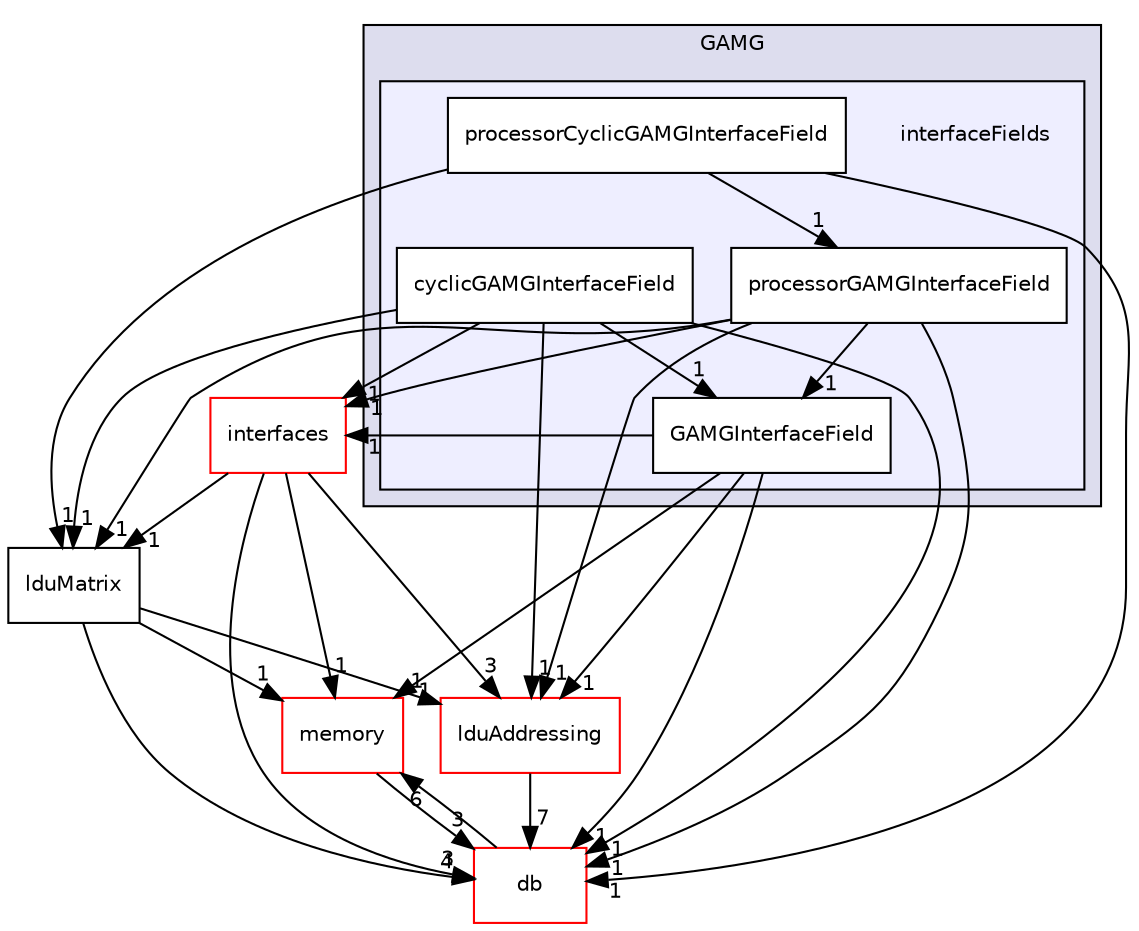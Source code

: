 digraph "src/OpenFOAM/matrices/lduMatrix/solvers/GAMG/interfaceFields" {
  bgcolor=transparent;
  compound=true
  node [ fontsize="10", fontname="Helvetica"];
  edge [ labelfontsize="10", labelfontname="Helvetica"];
  subgraph clusterdir_fd9be80e4ce10132ec26d36b30f21b7d {
    graph [ bgcolor="#ddddee", pencolor="black", label="GAMG" fontname="Helvetica", fontsize="10", URL="dir_fd9be80e4ce10132ec26d36b30f21b7d.html"]
  subgraph clusterdir_b7abb153e8987c9544a572b6404d8f9c {
    graph [ bgcolor="#eeeeff", pencolor="black", label="" URL="dir_b7abb153e8987c9544a572b6404d8f9c.html"];
    dir_b7abb153e8987c9544a572b6404d8f9c [shape=plaintext label="interfaceFields"];
    dir_0add1f03a8745d5c1ec91e22082d447b [shape=box label="cyclicGAMGInterfaceField" color="black" fillcolor="white" style="filled" URL="dir_0add1f03a8745d5c1ec91e22082d447b.html"];
    dir_f0ab06f54e2c4b8370e2b043667f6f6e [shape=box label="GAMGInterfaceField" color="black" fillcolor="white" style="filled" URL="dir_f0ab06f54e2c4b8370e2b043667f6f6e.html"];
    dir_bed6829d3114989523219f02de1a9c8d [shape=box label="processorCyclicGAMGInterfaceField" color="black" fillcolor="white" style="filled" URL="dir_bed6829d3114989523219f02de1a9c8d.html"];
    dir_a26efeeb8ce935076846d3f2281d079b [shape=box label="processorGAMGInterfaceField" color="black" fillcolor="white" style="filled" URL="dir_a26efeeb8ce935076846d3f2281d079b.html"];
  }
  }
  dir_385a22dcc2f7120acb0f1a7a832b3b8d [shape=box label="memory" color="red" URL="dir_385a22dcc2f7120acb0f1a7a832b3b8d.html"];
  dir_354e0e3f4a321ccc8878de612aa38840 [shape=box label="interfaces" color="red" URL="dir_354e0e3f4a321ccc8878de612aa38840.html"];
  dir_63c634f7a7cfd679ac26c67fb30fc32f [shape=box label="db" color="red" URL="dir_63c634f7a7cfd679ac26c67fb30fc32f.html"];
  dir_12547202c65033a69d4e18947f2fbe2a [shape=box label="lduAddressing" color="red" URL="dir_12547202c65033a69d4e18947f2fbe2a.html"];
  dir_1ce70feb2b06c30ebd4091245573b99e [shape=box label="lduMatrix" URL="dir_1ce70feb2b06c30ebd4091245573b99e.html"];
  dir_385a22dcc2f7120acb0f1a7a832b3b8d->dir_63c634f7a7cfd679ac26c67fb30fc32f [headlabel="3", labeldistance=1.5 headhref="dir_002276_002006.html"];
  dir_0add1f03a8745d5c1ec91e22082d447b->dir_354e0e3f4a321ccc8878de612aa38840 [headlabel="1", labeldistance=1.5 headhref="dir_002246_002250.html"];
  dir_0add1f03a8745d5c1ec91e22082d447b->dir_63c634f7a7cfd679ac26c67fb30fc32f [headlabel="1", labeldistance=1.5 headhref="dir_002246_002006.html"];
  dir_0add1f03a8745d5c1ec91e22082d447b->dir_12547202c65033a69d4e18947f2fbe2a [headlabel="1", labeldistance=1.5 headhref="dir_002246_002194.html"];
  dir_0add1f03a8745d5c1ec91e22082d447b->dir_f0ab06f54e2c4b8370e2b043667f6f6e [headlabel="1", labeldistance=1.5 headhref="dir_002246_002247.html"];
  dir_0add1f03a8745d5c1ec91e22082d447b->dir_1ce70feb2b06c30ebd4091245573b99e [headlabel="1", labeldistance=1.5 headhref="dir_002246_002204.html"];
  dir_354e0e3f4a321ccc8878de612aa38840->dir_385a22dcc2f7120acb0f1a7a832b3b8d [headlabel="1", labeldistance=1.5 headhref="dir_002250_002276.html"];
  dir_354e0e3f4a321ccc8878de612aa38840->dir_63c634f7a7cfd679ac26c67fb30fc32f [headlabel="3", labeldistance=1.5 headhref="dir_002250_002006.html"];
  dir_354e0e3f4a321ccc8878de612aa38840->dir_12547202c65033a69d4e18947f2fbe2a [headlabel="3", labeldistance=1.5 headhref="dir_002250_002194.html"];
  dir_354e0e3f4a321ccc8878de612aa38840->dir_1ce70feb2b06c30ebd4091245573b99e [headlabel="1", labeldistance=1.5 headhref="dir_002250_002204.html"];
  dir_63c634f7a7cfd679ac26c67fb30fc32f->dir_385a22dcc2f7120acb0f1a7a832b3b8d [headlabel="6", labeldistance=1.5 headhref="dir_002006_002276.html"];
  dir_bed6829d3114989523219f02de1a9c8d->dir_63c634f7a7cfd679ac26c67fb30fc32f [headlabel="1", labeldistance=1.5 headhref="dir_002248_002006.html"];
  dir_bed6829d3114989523219f02de1a9c8d->dir_a26efeeb8ce935076846d3f2281d079b [headlabel="1", labeldistance=1.5 headhref="dir_002248_002249.html"];
  dir_bed6829d3114989523219f02de1a9c8d->dir_1ce70feb2b06c30ebd4091245573b99e [headlabel="1", labeldistance=1.5 headhref="dir_002248_002204.html"];
  dir_12547202c65033a69d4e18947f2fbe2a->dir_63c634f7a7cfd679ac26c67fb30fc32f [headlabel="7", labeldistance=1.5 headhref="dir_002194_002006.html"];
  dir_f0ab06f54e2c4b8370e2b043667f6f6e->dir_385a22dcc2f7120acb0f1a7a832b3b8d [headlabel="1", labeldistance=1.5 headhref="dir_002247_002276.html"];
  dir_f0ab06f54e2c4b8370e2b043667f6f6e->dir_354e0e3f4a321ccc8878de612aa38840 [headlabel="1", labeldistance=1.5 headhref="dir_002247_002250.html"];
  dir_f0ab06f54e2c4b8370e2b043667f6f6e->dir_63c634f7a7cfd679ac26c67fb30fc32f [headlabel="1", labeldistance=1.5 headhref="dir_002247_002006.html"];
  dir_f0ab06f54e2c4b8370e2b043667f6f6e->dir_12547202c65033a69d4e18947f2fbe2a [headlabel="1", labeldistance=1.5 headhref="dir_002247_002194.html"];
  dir_a26efeeb8ce935076846d3f2281d079b->dir_354e0e3f4a321ccc8878de612aa38840 [headlabel="1", labeldistance=1.5 headhref="dir_002249_002250.html"];
  dir_a26efeeb8ce935076846d3f2281d079b->dir_63c634f7a7cfd679ac26c67fb30fc32f [headlabel="1", labeldistance=1.5 headhref="dir_002249_002006.html"];
  dir_a26efeeb8ce935076846d3f2281d079b->dir_12547202c65033a69d4e18947f2fbe2a [headlabel="1", labeldistance=1.5 headhref="dir_002249_002194.html"];
  dir_a26efeeb8ce935076846d3f2281d079b->dir_f0ab06f54e2c4b8370e2b043667f6f6e [headlabel="1", labeldistance=1.5 headhref="dir_002249_002247.html"];
  dir_a26efeeb8ce935076846d3f2281d079b->dir_1ce70feb2b06c30ebd4091245573b99e [headlabel="1", labeldistance=1.5 headhref="dir_002249_002204.html"];
  dir_1ce70feb2b06c30ebd4091245573b99e->dir_385a22dcc2f7120acb0f1a7a832b3b8d [headlabel="1", labeldistance=1.5 headhref="dir_002204_002276.html"];
  dir_1ce70feb2b06c30ebd4091245573b99e->dir_63c634f7a7cfd679ac26c67fb30fc32f [headlabel="4", labeldistance=1.5 headhref="dir_002204_002006.html"];
  dir_1ce70feb2b06c30ebd4091245573b99e->dir_12547202c65033a69d4e18947f2fbe2a [headlabel="1", labeldistance=1.5 headhref="dir_002204_002194.html"];
}

